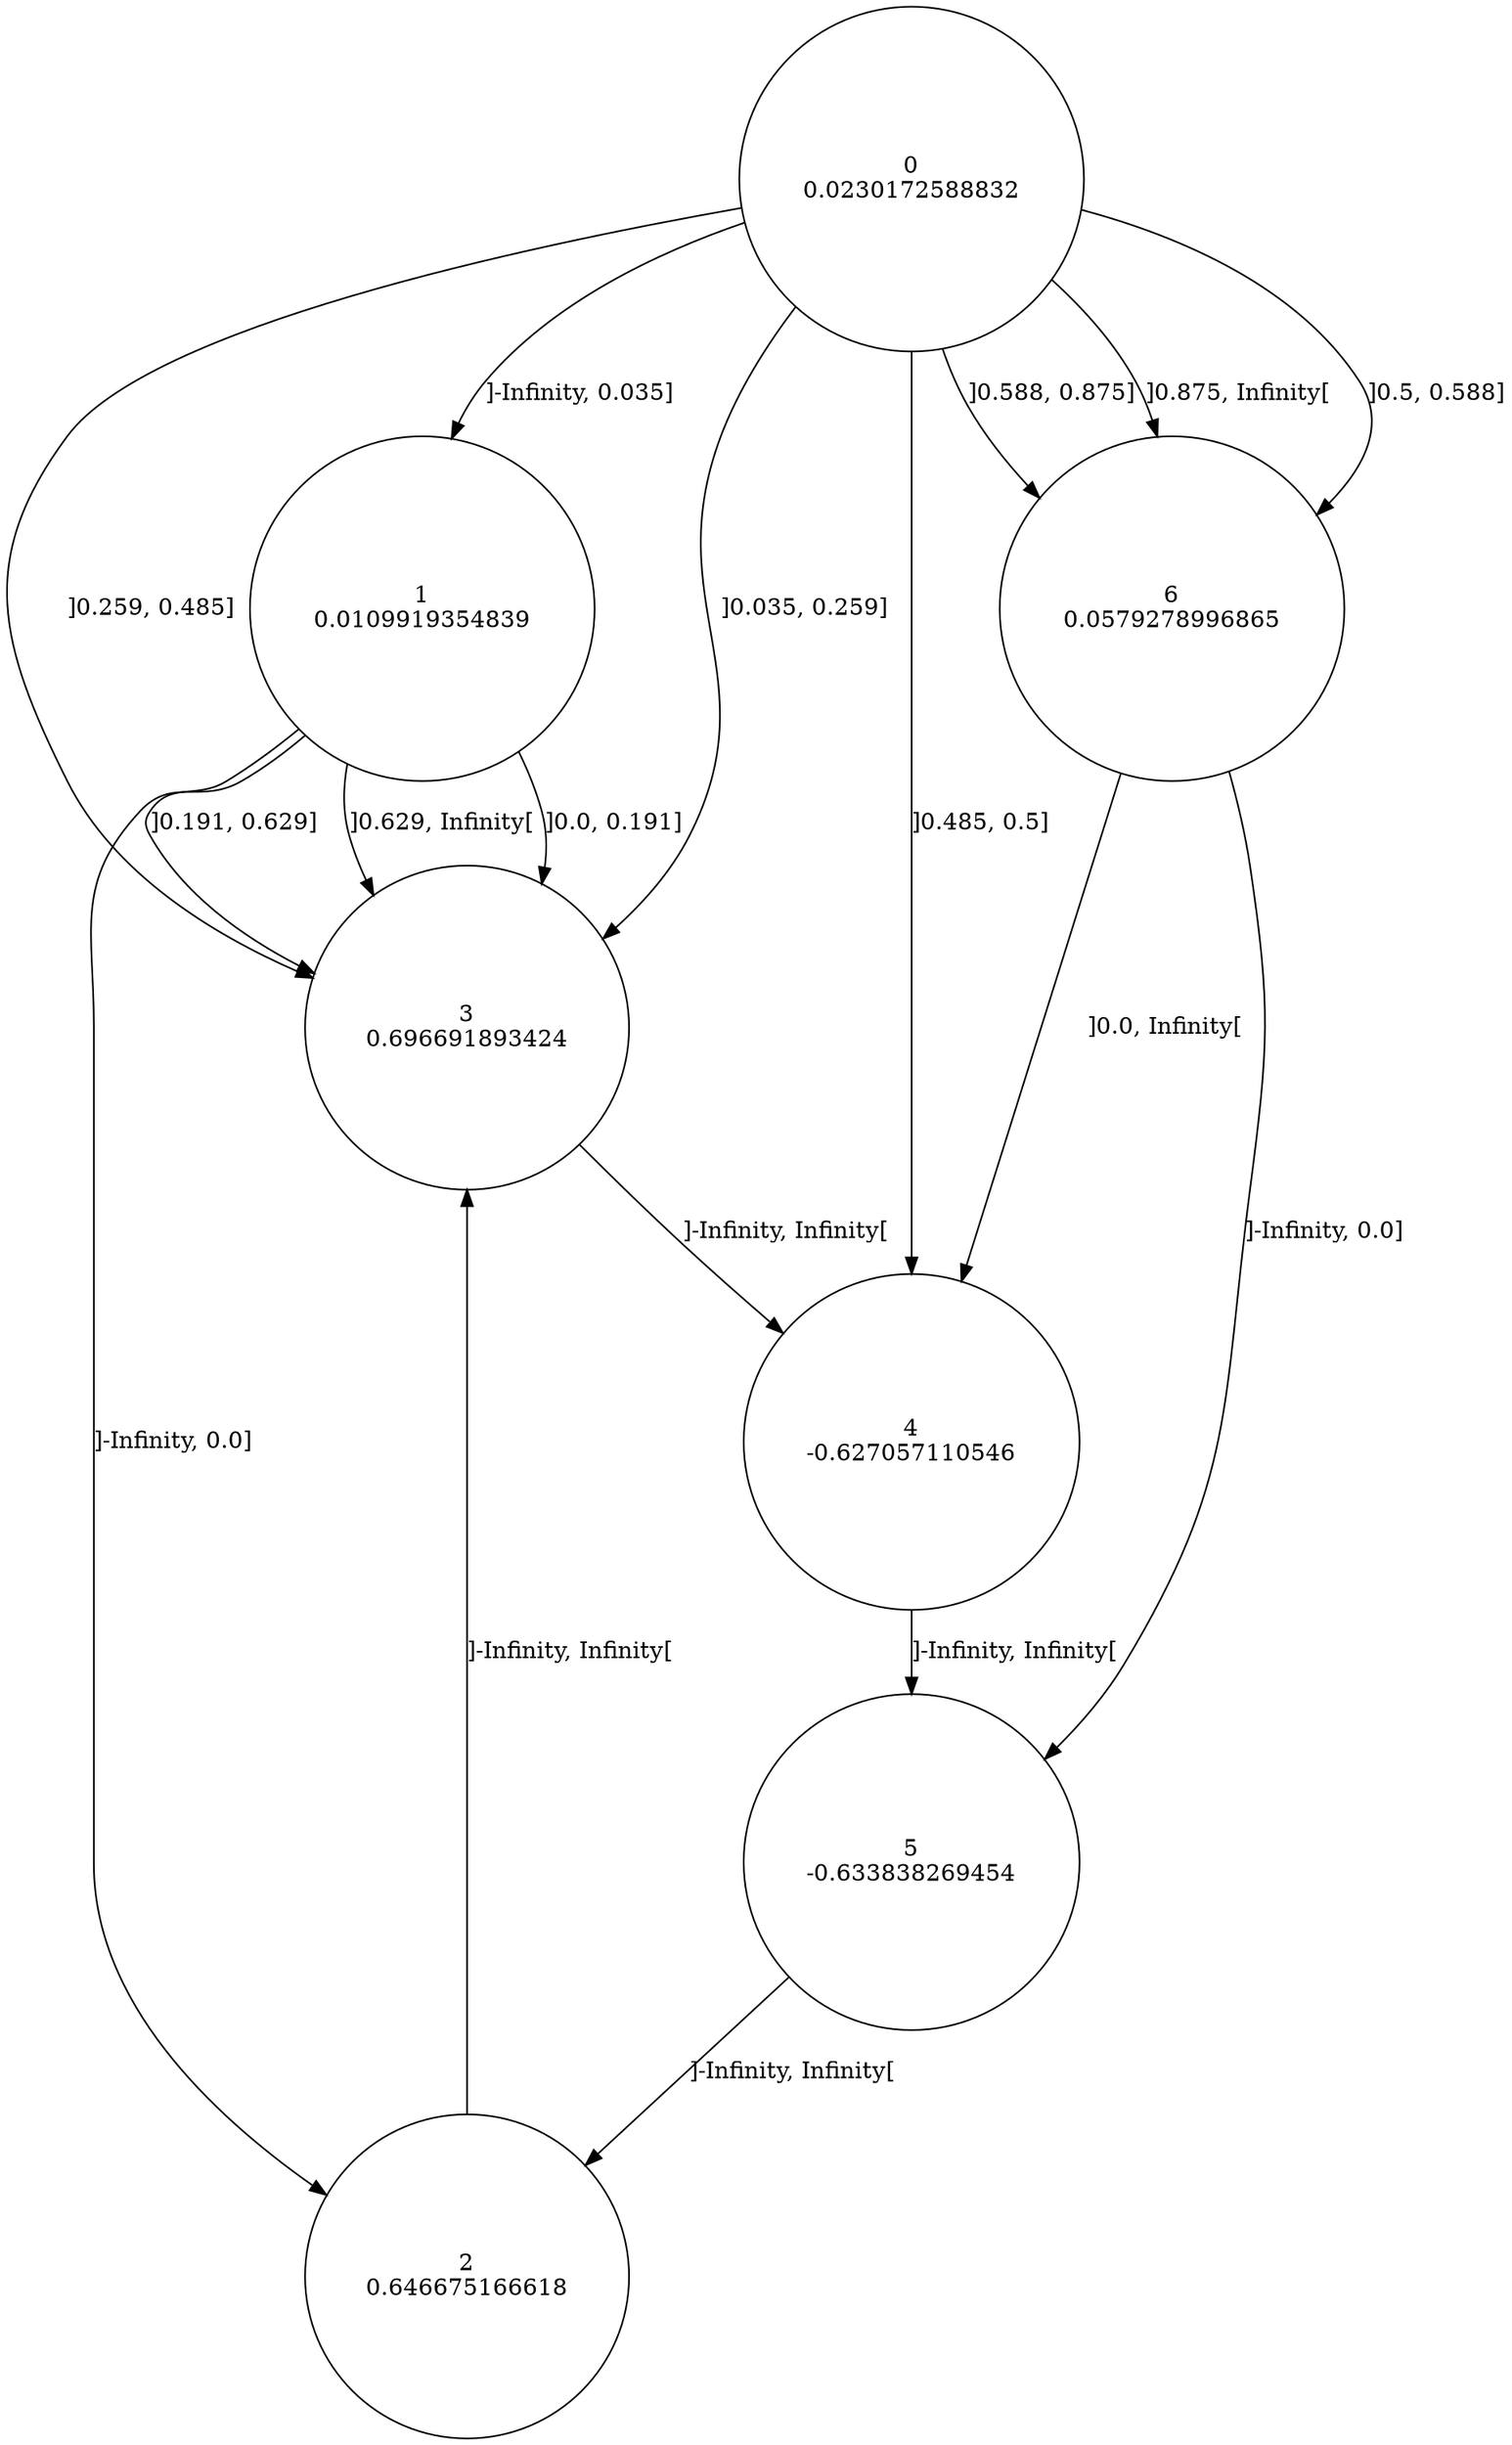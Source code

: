 digraph a {
0 [shape=circle, label="0\n0.0230172588832"];
	0 -> 1 [label="]-Infinity, 0.035]"];
	0 -> 3 [label="]0.035, 0.259]"];
	0 -> 3 [label="]0.259, 0.485]"];
	0 -> 4 [label="]0.485, 0.5]"];
	0 -> 6 [label="]0.5, 0.588]"];
	0 -> 6 [label="]0.588, 0.875]"];
	0 -> 6 [label="]0.875, Infinity["];
1 [shape=circle, label="1\n0.0109919354839"];
	1 -> 2 [label="]-Infinity, 0.0]"];
	1 -> 3 [label="]0.0, 0.191]"];
	1 -> 3 [label="]0.191, 0.629]"];
	1 -> 3 [label="]0.629, Infinity["];
2 [shape=circle, label="2\n0.646675166618"];
	2 -> 3 [label="]-Infinity, Infinity["];
3 [shape=circle, label="3\n0.696691893424"];
	3 -> 4 [label="]-Infinity, Infinity["];
4 [shape=circle, label="4\n-0.627057110546"];
	4 -> 5 [label="]-Infinity, Infinity["];
5 [shape=circle, label="5\n-0.633838269454"];
	5 -> 2 [label="]-Infinity, Infinity["];
6 [shape=circle, label="6\n0.0579278996865"];
	6 -> 5 [label="]-Infinity, 0.0]"];
	6 -> 4 [label="]0.0, Infinity["];
}